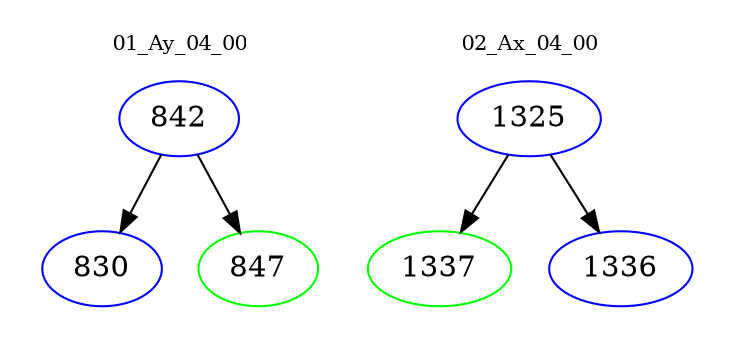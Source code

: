 digraph{
subgraph cluster_0 {
color = white
label = "01_Ay_04_00";
fontsize=10;
T0_842 [label="842", color="blue"]
T0_842 -> T0_830 [color="black"]
T0_830 [label="830", color="blue"]
T0_842 -> T0_847 [color="black"]
T0_847 [label="847", color="green"]
}
subgraph cluster_1 {
color = white
label = "02_Ax_04_00";
fontsize=10;
T1_1325 [label="1325", color="blue"]
T1_1325 -> T1_1337 [color="black"]
T1_1337 [label="1337", color="green"]
T1_1325 -> T1_1336 [color="black"]
T1_1336 [label="1336", color="blue"]
}
}
